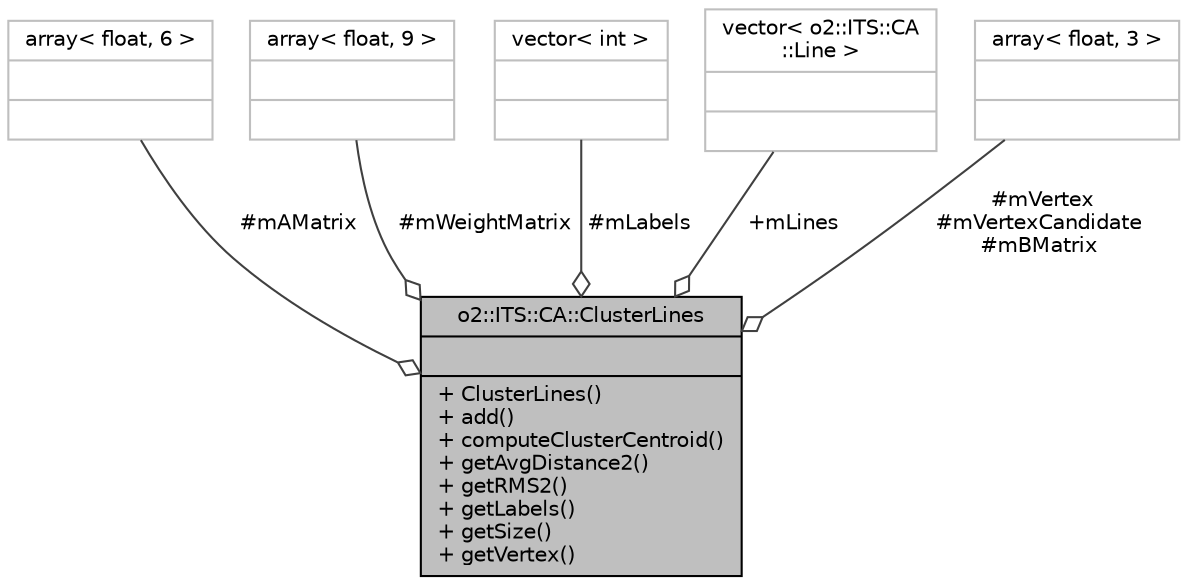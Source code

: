 digraph "o2::ITS::CA::ClusterLines"
{
 // INTERACTIVE_SVG=YES
  bgcolor="transparent";
  edge [fontname="Helvetica",fontsize="10",labelfontname="Helvetica",labelfontsize="10"];
  node [fontname="Helvetica",fontsize="10",shape=record];
  Node1 [label="{o2::ITS::CA::ClusterLines\n||+ ClusterLines()\l+ add()\l+ computeClusterCentroid()\l+ getAvgDistance2()\l+ getRMS2()\l+ getLabels()\l+ getSize()\l+ getVertex()\l}",height=0.2,width=0.4,color="black", fillcolor="grey75", style="filled" fontcolor="black"];
  Node2 -> Node1 [color="grey25",fontsize="10",style="solid",label=" #mAMatrix" ,arrowhead="odiamond",fontname="Helvetica"];
  Node2 [label="{array\< float, 6 \>\n||}",height=0.2,width=0.4,color="grey75"];
  Node3 -> Node1 [color="grey25",fontsize="10",style="solid",label=" #mWeightMatrix" ,arrowhead="odiamond",fontname="Helvetica"];
  Node3 [label="{array\< float, 9 \>\n||}",height=0.2,width=0.4,color="grey75"];
  Node4 -> Node1 [color="grey25",fontsize="10",style="solid",label=" #mLabels" ,arrowhead="odiamond",fontname="Helvetica"];
  Node4 [label="{vector\< int \>\n||}",height=0.2,width=0.4,color="grey75"];
  Node5 -> Node1 [color="grey25",fontsize="10",style="solid",label=" +mLines" ,arrowhead="odiamond",fontname="Helvetica"];
  Node5 [label="{vector\< o2::ITS::CA\l::Line \>\n||}",height=0.2,width=0.4,color="grey75"];
  Node6 -> Node1 [color="grey25",fontsize="10",style="solid",label=" #mVertex\n#mVertexCandidate\n#mBMatrix" ,arrowhead="odiamond",fontname="Helvetica"];
  Node6 [label="{array\< float, 3 \>\n||}",height=0.2,width=0.4,color="grey75"];
}
